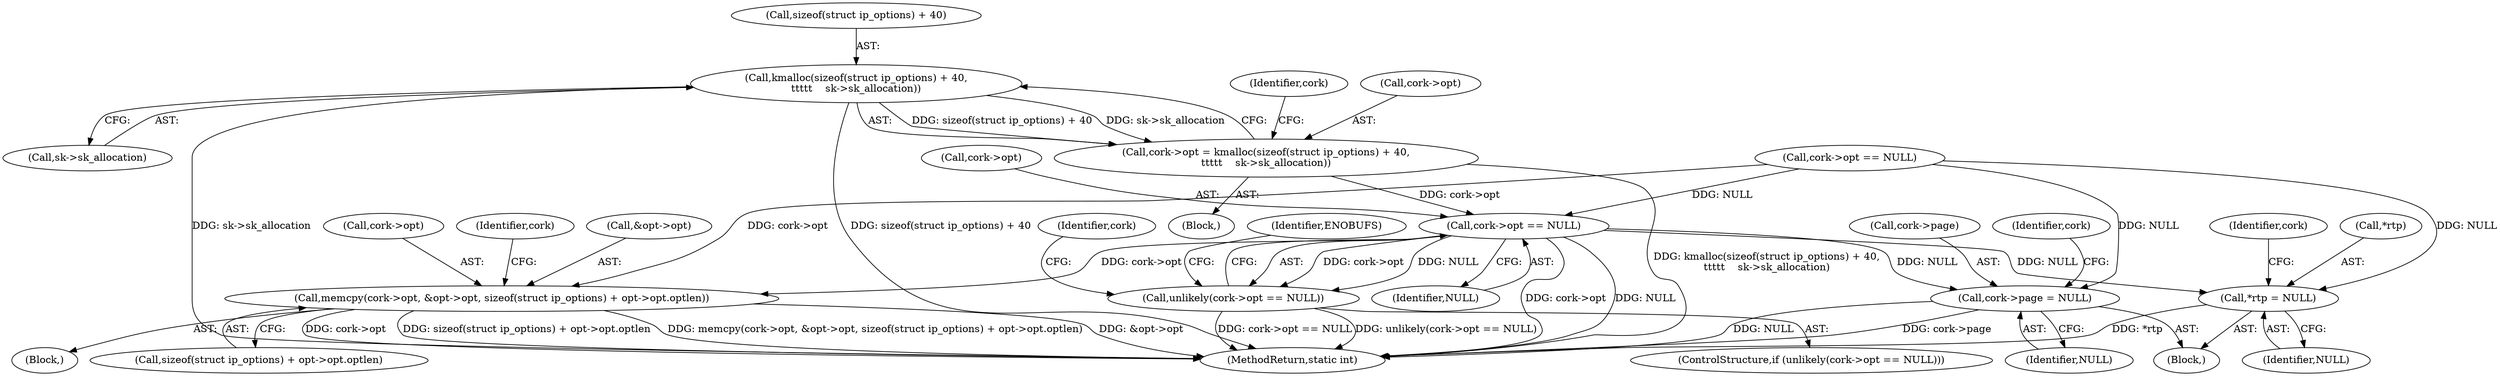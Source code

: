 digraph "0_linux_f6d8bd051c391c1c0458a30b2a7abcd939329259_24@API" {
"1000134" [label="(Call,kmalloc(sizeof(struct ip_options) + 40,\n\t\t\t\t\t    sk->sk_allocation))"];
"1000130" [label="(Call,cork->opt = kmalloc(sizeof(struct ip_options) + 40,\n\t\t\t\t\t    sk->sk_allocation))"];
"1000144" [label="(Call,cork->opt == NULL)"];
"1000143" [label="(Call,unlikely(cork->opt == NULL))"];
"1000152" [label="(Call,memcpy(cork->opt, &opt->opt, sizeof(struct ip_options) + opt->opt.optlen))"];
"1000191" [label="(Call,*rtp = NULL)"];
"1000238" [label="(Call,cork->page = NULL)"];
"1000139" [label="(Call,sk->sk_allocation)"];
"1000197" [label="(Identifier,cork)"];
"1000242" [label="(Identifier,NULL)"];
"1000250" [label="(MethodReturn,static int)"];
"1000122" [label="(Block,)"];
"1000151" [label="(Identifier,ENOBUFS)"];
"1000191" [label="(Call,*rtp = NULL)"];
"1000143" [label="(Call,unlikely(cork->opt == NULL))"];
"1000130" [label="(Call,cork->opt = kmalloc(sizeof(struct ip_options) + 40,\n\t\t\t\t\t    sk->sk_allocation))"];
"1000194" [label="(Identifier,NULL)"];
"1000142" [label="(ControlStructure,if (unlikely(cork->opt == NULL)))"];
"1000156" [label="(Call,&opt->opt)"];
"1000148" [label="(Identifier,NULL)"];
"1000160" [label="(Call,sizeof(struct ip_options) + opt->opt.optlen)"];
"1000135" [label="(Call,sizeof(struct ip_options) + 40)"];
"1000146" [label="(Identifier,cork)"];
"1000124" [label="(Call,cork->opt == NULL)"];
"1000129" [label="(Block,)"];
"1000153" [label="(Call,cork->opt)"];
"1000245" [label="(Identifier,cork)"];
"1000131" [label="(Call,cork->opt)"];
"1000107" [label="(Block,)"];
"1000238" [label="(Call,cork->page = NULL)"];
"1000154" [label="(Identifier,cork)"];
"1000134" [label="(Call,kmalloc(sizeof(struct ip_options) + 40,\n\t\t\t\t\t    sk->sk_allocation))"];
"1000192" [label="(Call,*rtp)"];
"1000152" [label="(Call,memcpy(cork->opt, &opt->opt, sizeof(struct ip_options) + opt->opt.optlen))"];
"1000170" [label="(Identifier,cork)"];
"1000145" [label="(Call,cork->opt)"];
"1000239" [label="(Call,cork->page)"];
"1000144" [label="(Call,cork->opt == NULL)"];
"1000134" -> "1000130"  [label="AST: "];
"1000134" -> "1000139"  [label="CFG: "];
"1000135" -> "1000134"  [label="AST: "];
"1000139" -> "1000134"  [label="AST: "];
"1000130" -> "1000134"  [label="CFG: "];
"1000134" -> "1000250"  [label="DDG: sk->sk_allocation"];
"1000134" -> "1000250"  [label="DDG: sizeof(struct ip_options) + 40"];
"1000134" -> "1000130"  [label="DDG: sizeof(struct ip_options) + 40"];
"1000134" -> "1000130"  [label="DDG: sk->sk_allocation"];
"1000130" -> "1000129"  [label="AST: "];
"1000131" -> "1000130"  [label="AST: "];
"1000146" -> "1000130"  [label="CFG: "];
"1000130" -> "1000250"  [label="DDG: kmalloc(sizeof(struct ip_options) + 40,\n\t\t\t\t\t    sk->sk_allocation)"];
"1000130" -> "1000144"  [label="DDG: cork->opt"];
"1000144" -> "1000143"  [label="AST: "];
"1000144" -> "1000148"  [label="CFG: "];
"1000145" -> "1000144"  [label="AST: "];
"1000148" -> "1000144"  [label="AST: "];
"1000143" -> "1000144"  [label="CFG: "];
"1000144" -> "1000250"  [label="DDG: NULL"];
"1000144" -> "1000250"  [label="DDG: cork->opt"];
"1000144" -> "1000143"  [label="DDG: cork->opt"];
"1000144" -> "1000143"  [label="DDG: NULL"];
"1000124" -> "1000144"  [label="DDG: NULL"];
"1000144" -> "1000152"  [label="DDG: cork->opt"];
"1000144" -> "1000191"  [label="DDG: NULL"];
"1000144" -> "1000238"  [label="DDG: NULL"];
"1000143" -> "1000142"  [label="AST: "];
"1000151" -> "1000143"  [label="CFG: "];
"1000154" -> "1000143"  [label="CFG: "];
"1000143" -> "1000250"  [label="DDG: cork->opt == NULL"];
"1000143" -> "1000250"  [label="DDG: unlikely(cork->opt == NULL)"];
"1000152" -> "1000122"  [label="AST: "];
"1000152" -> "1000160"  [label="CFG: "];
"1000153" -> "1000152"  [label="AST: "];
"1000156" -> "1000152"  [label="AST: "];
"1000160" -> "1000152"  [label="AST: "];
"1000170" -> "1000152"  [label="CFG: "];
"1000152" -> "1000250"  [label="DDG: cork->opt"];
"1000152" -> "1000250"  [label="DDG: sizeof(struct ip_options) + opt->opt.optlen"];
"1000152" -> "1000250"  [label="DDG: memcpy(cork->opt, &opt->opt, sizeof(struct ip_options) + opt->opt.optlen)"];
"1000152" -> "1000250"  [label="DDG: &opt->opt"];
"1000124" -> "1000152"  [label="DDG: cork->opt"];
"1000191" -> "1000107"  [label="AST: "];
"1000191" -> "1000194"  [label="CFG: "];
"1000192" -> "1000191"  [label="AST: "];
"1000194" -> "1000191"  [label="AST: "];
"1000197" -> "1000191"  [label="CFG: "];
"1000191" -> "1000250"  [label="DDG: *rtp"];
"1000124" -> "1000191"  [label="DDG: NULL"];
"1000238" -> "1000107"  [label="AST: "];
"1000238" -> "1000242"  [label="CFG: "];
"1000239" -> "1000238"  [label="AST: "];
"1000242" -> "1000238"  [label="AST: "];
"1000245" -> "1000238"  [label="CFG: "];
"1000238" -> "1000250"  [label="DDG: cork->page"];
"1000238" -> "1000250"  [label="DDG: NULL"];
"1000124" -> "1000238"  [label="DDG: NULL"];
}
